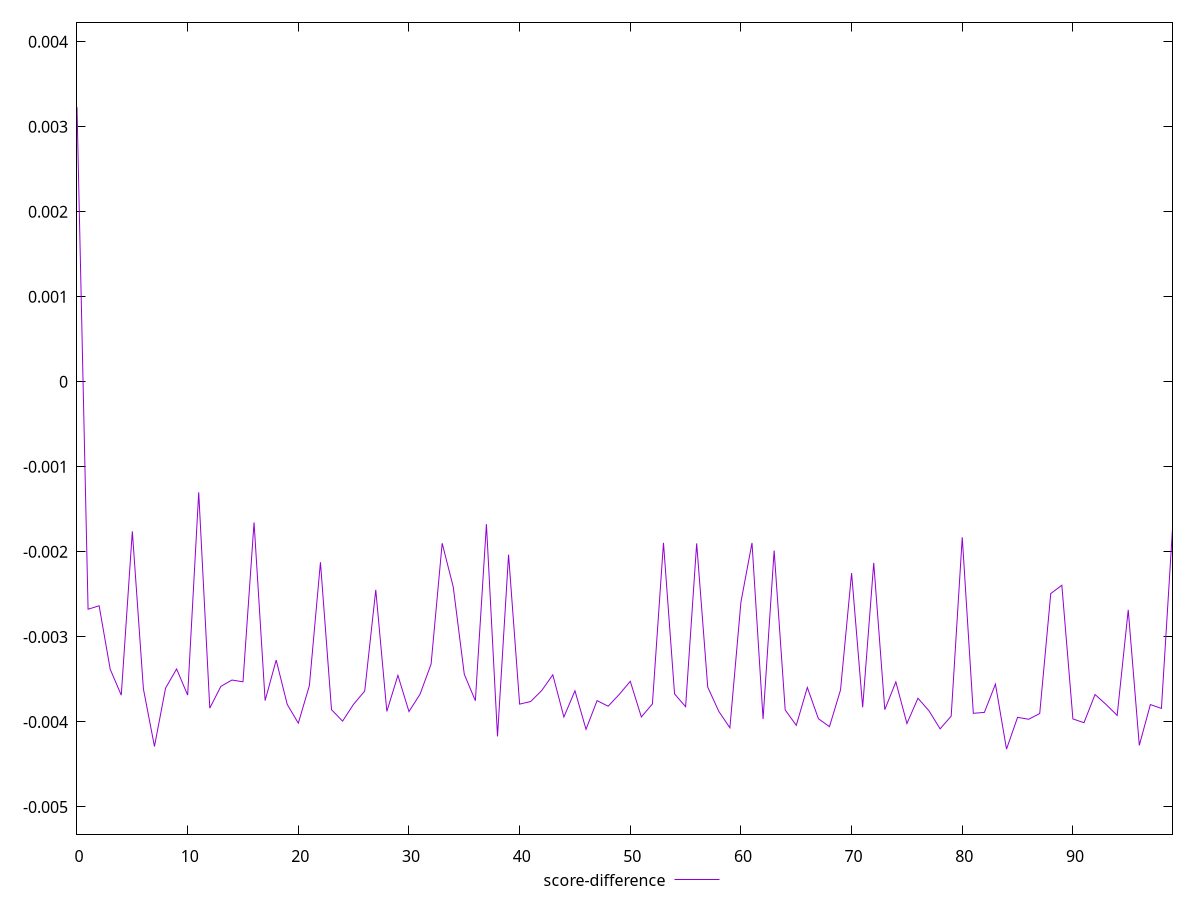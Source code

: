 reset

$scoreDifference <<EOF
0 0.003229881890121744
1 -0.00267463196158213
2 -0.002633991371188693
3 -0.0033804645446321446
4 -0.003685768399325773
5 -0.0017586388320810498
6 -0.0036112134052195266
7 -0.004288543493231267
8 -0.0036041136251060424
9 -0.0033774681550926555
10 -0.0036848320798510414
11 -0.001299410295292458
12 -0.0038381776320722816
13 -0.003582482208778548
14 -0.0035077567602075366
15 -0.0035283301865759453
16 -0.001653478515422635
17 -0.003748850042254226
18 -0.003272568572185941
19 -0.003795332546981278
20 -0.004014889040031222
21 -0.003573481000750278
22 -0.00212214264602284
23 -0.003856467413691389
24 -0.003991251659936856
25 -0.0037914873524516057
26 -0.0036381538096946775
27 -0.0024464176850976793
28 -0.0038770411133518534
29 -0.003452624870512788
30 -0.0038786171902100985
31 -0.0036746137522697397
32 -0.0033196635245690276
33 -0.0018987878692459104
34 -0.002411131676883671
35 -0.0034404267035913483
36 -0.0037507561916666488
37 -0.001674143916097659
38 -0.004170516586759043
39 -0.002032666884804968
40 -0.0037911016536028574
41 -0.00376019268791683
42 -0.0036305645974400447
43 -0.003446285351122458
44 -0.003942753457788717
45 -0.0036339728084754386
46 -0.004087096130912848
47 -0.003749692028200635
48 -0.003815642258322316
49 -0.003677282587416175
50 -0.003522838186922783
51 -0.0039422052135077434
52 -0.0037887874197582994
53 -0.001893371497952434
54 -0.003670949805769985
55 -0.0038214724179371773
56 -0.00190012813394691
57 -0.0035912831548009505
58 -0.003876492603024362
59 -0.004069525326422796
60 -0.0025908106173552214
61 -0.0018947354647881332
62 -0.003966207627011165
63 -0.0019846897517882267
64 -0.0038598188985721205
65 -0.004040371434420598
66 -0.003595091508247772
67 -0.00396226605759753
68 -0.004056271764541708
69 -0.003624204542394205
70 -0.0022497058576871343
71 -0.003828271762994051
72 -0.002129644365763572
73 -0.0038563739904075023
74 -0.0035297961564656477
75 -0.004018967728057876
76 -0.003721679344033446
77 -0.0038706547510445333
78 -0.0040819731874527365
79 -0.0039321844810604745
80 -0.0018283199579903764
81 -0.003899348333092134
82 -0.003888329776714383
83 -0.003556217111718829
84 -0.004320475169218629
85 -0.003946241132429029
86 -0.003969192822217749
87 -0.0039019043178761814
88 -0.0024898378462451243
89 -0.0023928333017861902
90 -0.003965228084389927
91 -0.004009609728321872
92 -0.0036781487683840153
93 -0.0037952857980541044
94 -0.0039238775922062485
95 -0.0026823504159873
96 -0.004275818733905257
97 -0.0037964311385624283
98 -0.0038412729533742196
99 -0.0017304003380456123
EOF

set key outside below
set xrange [0:99]
set yrange [-0.005320475169218629:0.004229881890121744]
set trange [-0.005320475169218629:0.004229881890121744]
set terminal svg size 640, 500 enhanced background rgb 'white'
set output "reprap/first-meaningful-paint/samples/pages+cached/score-difference/values.svg"

plot $scoreDifference title "score-difference" with line

reset
